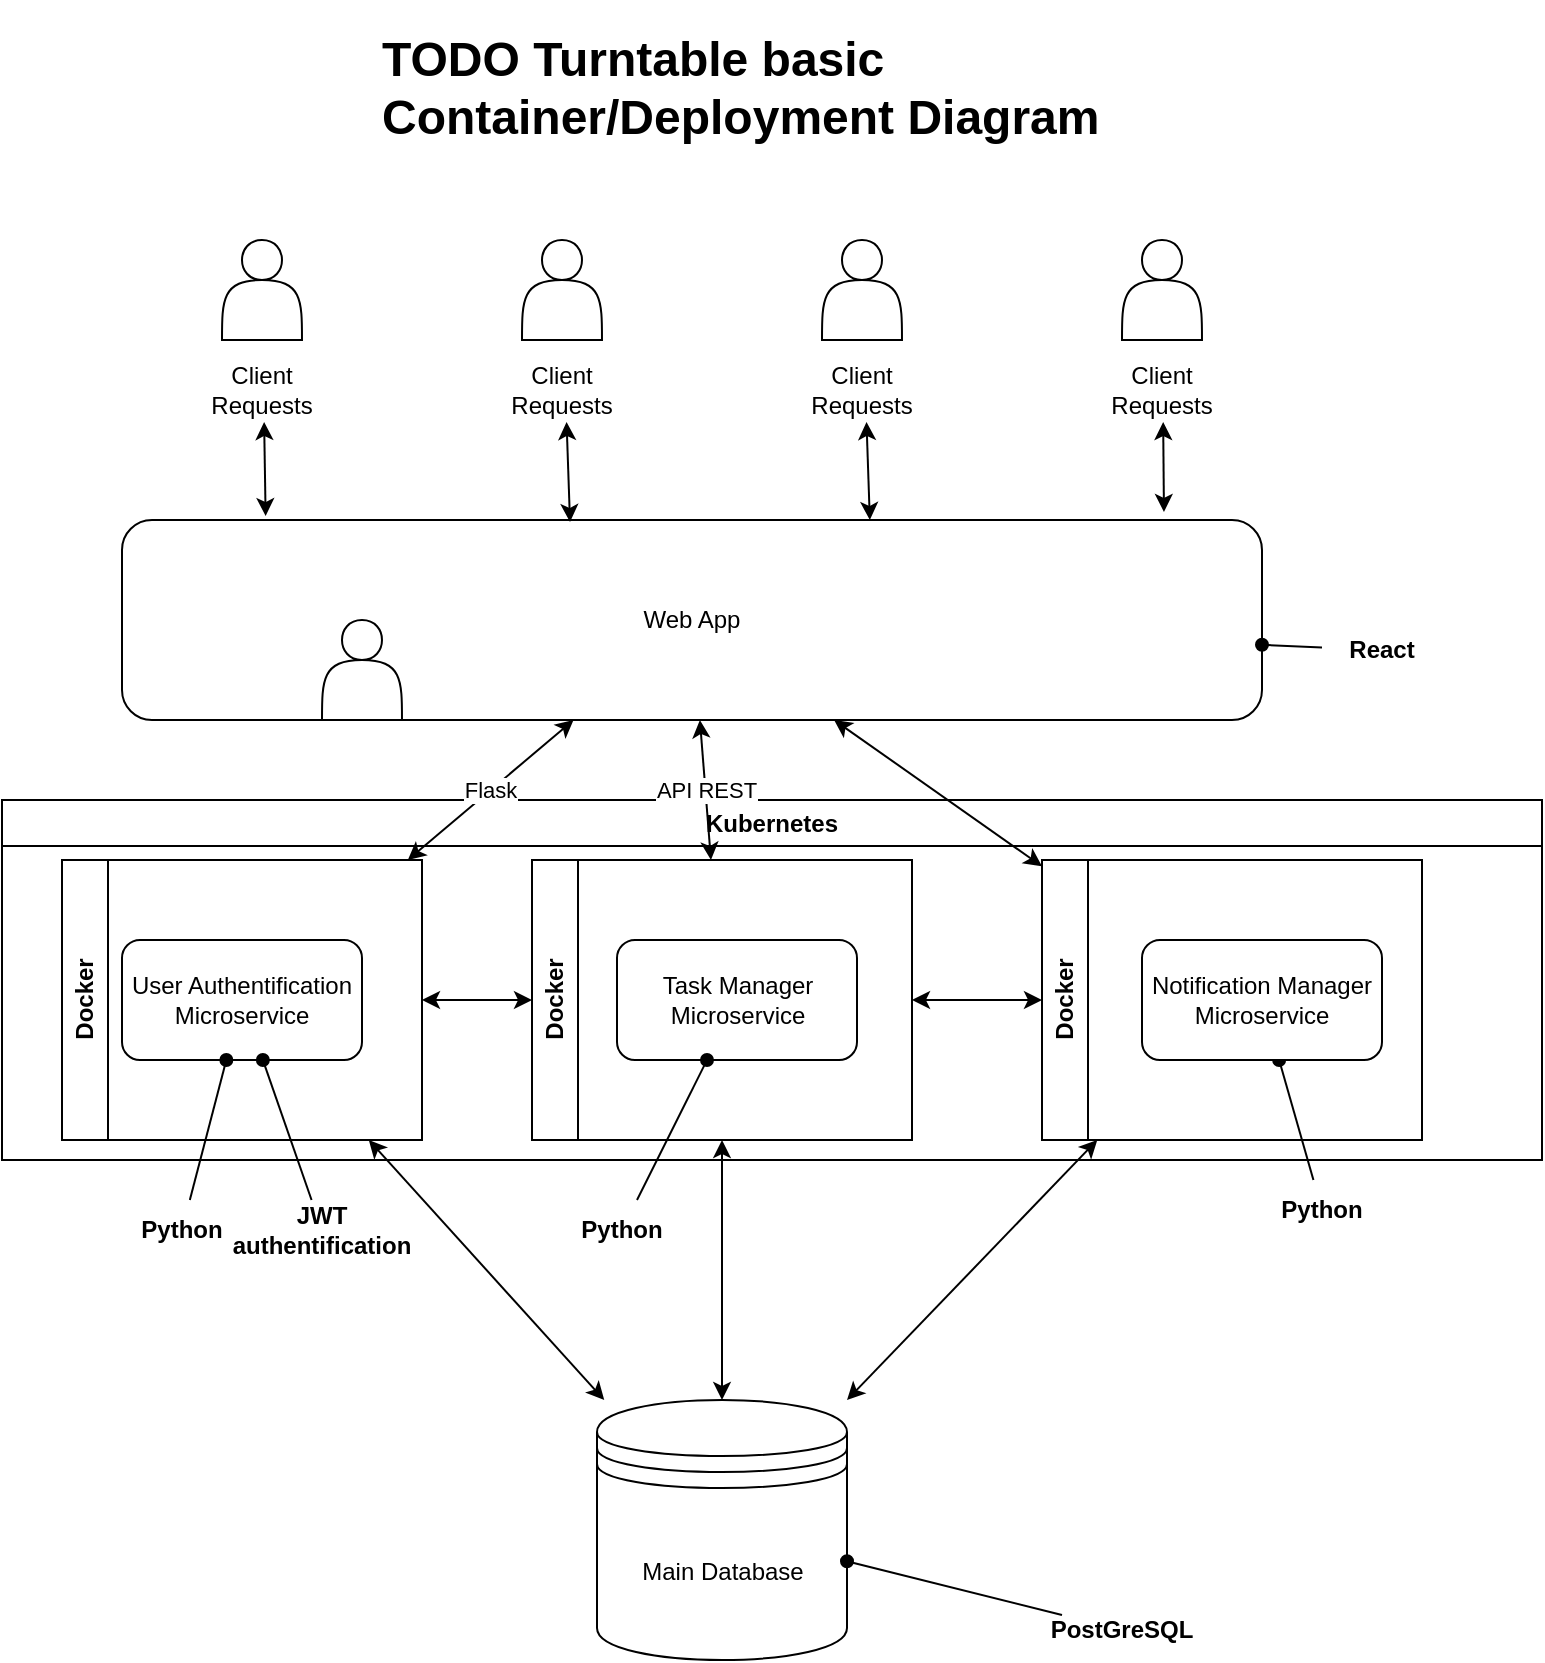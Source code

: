 <mxfile>
    <diagram id="B60keotPzB73xBl5DJu-" name="Page-1">
        <mxGraphModel dx="1008" dy="827" grid="1" gridSize="10" guides="1" tooltips="1" connect="1" arrows="1" fold="1" page="1" pageScale="1" pageWidth="850" pageHeight="1100" math="0" shadow="0">
            <root>
                <mxCell id="0"/>
                <mxCell id="1" parent="0"/>
                <mxCell id="55" value="Kubernetes" style="swimlane;whiteSpace=wrap;html=1;" vertex="1" parent="1">
                    <mxGeometry x="40" y="440" width="770" height="180" as="geometry"/>
                </mxCell>
                <mxCell id="46" value="Docker" style="swimlane;horizontal=0;whiteSpace=wrap;html=1;" vertex="1" parent="1">
                    <mxGeometry x="305" y="470" width="190" height="140" as="geometry"/>
                </mxCell>
                <mxCell id="18" value="Task Manager Microservice" style="rounded=1;whiteSpace=wrap;html=1;" parent="46" vertex="1">
                    <mxGeometry x="42.5" y="40" width="120" height="60" as="geometry"/>
                </mxCell>
                <mxCell id="43" value="Docker" style="swimlane;horizontal=0;whiteSpace=wrap;html=1;" vertex="1" parent="1">
                    <mxGeometry x="70" y="470" width="180" height="140" as="geometry"/>
                </mxCell>
                <mxCell id="16" value="User Authentification Microservice" style="rounded=1;whiteSpace=wrap;html=1;" parent="43" vertex="1">
                    <mxGeometry x="30" y="40" width="120" height="60" as="geometry"/>
                </mxCell>
                <mxCell id="2" value="Web App" style="rounded=1;whiteSpace=wrap;html=1;" parent="1" vertex="1">
                    <mxGeometry x="100" y="300" width="570" height="100" as="geometry"/>
                </mxCell>
                <mxCell id="3" value="" style="shape=actor;whiteSpace=wrap;html=1;" parent="1" vertex="1">
                    <mxGeometry x="200" y="350" width="40" height="50" as="geometry"/>
                </mxCell>
                <mxCell id="8" style="edgeStyle=none;html=1;startArrow=classic;startFill=1;entryX=0.126;entryY=-0.02;entryDx=0;entryDy=0;entryPerimeter=0;sourcePerimeterSpacing=41;targetPerimeterSpacing=41;" parent="1" source="5" target="2" edge="1">
                    <mxGeometry relative="1" as="geometry"/>
                </mxCell>
                <mxCell id="5" value="&lt;br&gt;&lt;br&gt;&lt;br&gt;&lt;br&gt;&lt;br&gt;&lt;br&gt;&lt;br&gt;Client Requests" style="shape=actor;whiteSpace=wrap;html=1;align=center;" parent="1" vertex="1">
                    <mxGeometry x="150" y="160" width="40" height="50" as="geometry"/>
                </mxCell>
                <mxCell id="12" style="edgeStyle=none;html=1;startArrow=classic;startFill=1;entryX=0.393;entryY=0.01;entryDx=0;entryDy=0;entryPerimeter=0;sourcePerimeterSpacing=41;targetPerimeterSpacing=41;" parent="1" source="9" target="2" edge="1">
                    <mxGeometry relative="1" as="geometry"/>
                </mxCell>
                <mxCell id="9" value="&lt;br&gt;&lt;br&gt;&lt;br&gt;&lt;br&gt;&lt;br&gt;&lt;br&gt;&lt;br&gt;Client Requests" style="shape=actor;whiteSpace=wrap;html=1;align=center;" parent="1" vertex="1">
                    <mxGeometry x="300" y="160" width="40" height="50" as="geometry"/>
                </mxCell>
                <mxCell id="13" style="edgeStyle=none;html=1;startArrow=classic;startFill=1;entryX=0.656;entryY=0;entryDx=0;entryDy=0;entryPerimeter=0;sourcePerimeterSpacing=41;targetPerimeterSpacing=41;" parent="1" source="10" target="2" edge="1">
                    <mxGeometry relative="1" as="geometry"/>
                </mxCell>
                <mxCell id="10" value="&lt;br&gt;&lt;br&gt;&lt;br&gt;&lt;br&gt;&lt;br&gt;&lt;br&gt;&lt;br&gt;Client Requests" style="shape=actor;whiteSpace=wrap;html=1;align=center;" parent="1" vertex="1">
                    <mxGeometry x="450" y="160" width="40" height="50" as="geometry"/>
                </mxCell>
                <mxCell id="15" style="edgeStyle=none;html=1;startArrow=classic;startFill=1;entryX=0.914;entryY=-0.04;entryDx=0;entryDy=0;entryPerimeter=0;sourcePerimeterSpacing=41;targetPerimeterSpacing=41;" parent="1" source="11" target="2" edge="1">
                    <mxGeometry relative="1" as="geometry"/>
                </mxCell>
                <mxCell id="11" value="&lt;br&gt;&lt;br&gt;&lt;br&gt;&lt;br&gt;&lt;br&gt;&lt;br&gt;&lt;br&gt;Client Requests" style="shape=actor;whiteSpace=wrap;html=1;align=center;" parent="1" vertex="1">
                    <mxGeometry x="600" y="160" width="40" height="50" as="geometry"/>
                </mxCell>
                <mxCell id="17" value="Flask" style="edgeStyle=none;html=1;startArrow=classic;startFill=1;" parent="1" source="43" target="2" edge="1">
                    <mxGeometry relative="1" as="geometry"/>
                </mxCell>
                <mxCell id="26" style="edgeStyle=none;html=1;startArrow=classic;startFill=1;" parent="1" source="43" target="25" edge="1">
                    <mxGeometry relative="1" as="geometry"/>
                </mxCell>
                <mxCell id="19" value="API REST" style="edgeStyle=none;html=1;startArrow=classic;startFill=1;" parent="1" source="46" target="2" edge="1">
                    <mxGeometry relative="1" as="geometry"/>
                </mxCell>
                <mxCell id="20" style="edgeStyle=none;html=1;startArrow=classic;startFill=1;" parent="1" source="46" target="43" edge="1">
                    <mxGeometry relative="1" as="geometry"/>
                </mxCell>
                <mxCell id="27" style="edgeStyle=none;html=1;startArrow=classic;startFill=1;" parent="1" source="46" target="25" edge="1">
                    <mxGeometry relative="1" as="geometry"/>
                </mxCell>
                <mxCell id="28" style="edgeStyle=none;html=1;startArrow=classic;startFill=1;" parent="1" source="46" target="47" edge="1">
                    <mxGeometry relative="1" as="geometry"/>
                </mxCell>
                <mxCell id="22" style="edgeStyle=none;html=1;startArrow=classic;startFill=1;" parent="1" source="47" target="2" edge="1">
                    <mxGeometry relative="1" as="geometry"/>
                </mxCell>
                <mxCell id="29" style="edgeStyle=none;html=1;startArrow=classic;startFill=1;" parent="1" source="47" target="25" edge="1">
                    <mxGeometry relative="1" as="geometry"/>
                </mxCell>
                <mxCell id="25" value="Main Database" style="shape=datastore;whiteSpace=wrap;html=1;direction=east;" parent="1" vertex="1">
                    <mxGeometry x="337.5" y="740" width="125" height="130" as="geometry"/>
                </mxCell>
                <mxCell id="31" style="edgeStyle=none;html=1;startArrow=none;startFill=0;endArrow=oval;endFill=1;sourcePerimeterSpacing=0;" parent="1" source="30" target="16" edge="1">
                    <mxGeometry relative="1" as="geometry"/>
                </mxCell>
                <mxCell id="30" value="Python" style="text;html=1;strokeColor=none;fillColor=none;align=center;verticalAlign=middle;whiteSpace=wrap;rounded=0;fontStyle=1" parent="1" vertex="1">
                    <mxGeometry x="100" y="640" width="60" height="30" as="geometry"/>
                </mxCell>
                <mxCell id="35" style="edgeStyle=none;html=1;startArrow=none;startFill=0;endArrow=oval;endFill=1;" parent="1" source="34" target="16" edge="1">
                    <mxGeometry relative="1" as="geometry"/>
                </mxCell>
                <mxCell id="34" value="JWT authentification" style="text;html=1;strokeColor=none;fillColor=none;align=center;verticalAlign=middle;whiteSpace=wrap;rounded=0;fontStyle=1" parent="1" vertex="1">
                    <mxGeometry x="170" y="640" width="60" height="30" as="geometry"/>
                </mxCell>
                <mxCell id="37" style="edgeStyle=none;html=1;startArrow=none;startFill=0;endArrow=oval;endFill=1;" parent="1" source="36" target="2" edge="1">
                    <mxGeometry relative="1" as="geometry"/>
                </mxCell>
                <mxCell id="36" value="React" style="text;html=1;strokeColor=none;fillColor=none;align=center;verticalAlign=middle;whiteSpace=wrap;rounded=0;fontStyle=1" parent="1" vertex="1">
                    <mxGeometry x="700" y="350" width="60" height="30" as="geometry"/>
                </mxCell>
                <mxCell id="40" style="edgeStyle=none;html=1;startArrow=none;startFill=0;endArrow=oval;endFill=1;sourcePerimeterSpacing=0;targetPerimeterSpacing=0;" parent="1" source="39" target="18" edge="1">
                    <mxGeometry relative="1" as="geometry"/>
                </mxCell>
                <mxCell id="39" value="Python" style="text;html=1;strokeColor=none;fillColor=none;align=center;verticalAlign=middle;whiteSpace=wrap;rounded=0;fontStyle=1" parent="1" vertex="1">
                    <mxGeometry x="320" y="640" width="60" height="30" as="geometry"/>
                </mxCell>
                <mxCell id="42" style="edgeStyle=none;html=1;startArrow=none;startFill=0;endArrow=oval;endFill=1;sourcePerimeterSpacing=0;targetPerimeterSpacing=0;" parent="1" source="41" target="21" edge="1">
                    <mxGeometry relative="1" as="geometry"/>
                </mxCell>
                <mxCell id="41" value="Python" style="text;html=1;strokeColor=none;fillColor=none;align=center;verticalAlign=middle;whiteSpace=wrap;rounded=0;fontStyle=1" parent="1" vertex="1">
                    <mxGeometry x="670" y="630" width="60" height="30" as="geometry"/>
                </mxCell>
                <mxCell id="47" value="Docker" style="swimlane;horizontal=0;whiteSpace=wrap;html=1;" vertex="1" parent="1">
                    <mxGeometry x="560" y="470" width="190" height="140" as="geometry"/>
                </mxCell>
                <mxCell id="21" value="Notification Manager Microservice" style="rounded=1;whiteSpace=wrap;html=1;" parent="47" vertex="1">
                    <mxGeometry x="50" y="40" width="120" height="60" as="geometry"/>
                </mxCell>
                <mxCell id="49" value="&lt;h1&gt;TODO Turntable basic Container/Deployment Diagram&lt;/h1&gt;&lt;p&gt;&lt;br&gt;&lt;/p&gt;" style="text;html=1;strokeColor=none;fillColor=none;spacing=5;spacingTop=-20;whiteSpace=wrap;overflow=hidden;rounded=0;" vertex="1" parent="1">
                    <mxGeometry x="225" y="50" width="445" height="120" as="geometry"/>
                </mxCell>
                <mxCell id="50" value="PostGreSQL" style="text;html=1;strokeColor=none;fillColor=none;align=center;verticalAlign=middle;whiteSpace=wrap;rounded=0;fontStyle=1" vertex="1" parent="1">
                    <mxGeometry x="570" y="840" width="60" height="30" as="geometry"/>
                </mxCell>
                <mxCell id="53" style="edgeStyle=none;html=1;startArrow=none;startFill=0;endArrow=oval;endFill=1;sourcePerimeterSpacing=0;targetPerimeterSpacing=0;" edge="1" parent="1" source="50" target="25">
                    <mxGeometry relative="1" as="geometry">
                        <mxPoint x="550" y="810" as="sourcePoint"/>
                        <mxPoint x="585" y="740" as="targetPoint"/>
                    </mxGeometry>
                </mxCell>
            </root>
        </mxGraphModel>
    </diagram>
</mxfile>